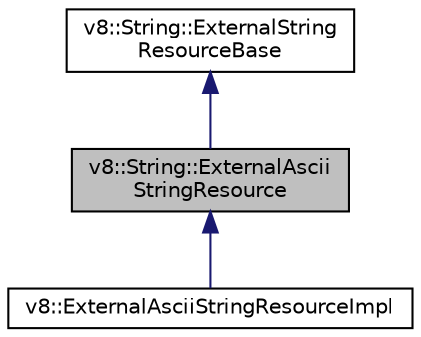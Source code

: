 digraph "v8::String::ExternalAsciiStringResource"
{
  edge [fontname="Helvetica",fontsize="10",labelfontname="Helvetica",labelfontsize="10"];
  node [fontname="Helvetica",fontsize="10",shape=record];
  Node1 [label="v8::String::ExternalAscii\lStringResource",height=0.2,width=0.4,color="black", fillcolor="grey75", style="filled", fontcolor="black"];
  Node2 -> Node1 [dir="back",color="midnightblue",fontsize="10",style="solid",fontname="Helvetica"];
  Node2 [label="v8::String::ExternalString\lResourceBase",height=0.2,width=0.4,color="black", fillcolor="white", style="filled",URL="$classv8_1_1String_1_1ExternalStringResourceBase.html"];
  Node1 -> Node3 [dir="back",color="midnightblue",fontsize="10",style="solid",fontname="Helvetica"];
  Node3 [label="v8::ExternalAsciiStringResourceImpl",height=0.2,width=0.4,color="black", fillcolor="white", style="filled",URL="$classv8_1_1ExternalAsciiStringResourceImpl.html"];
}

